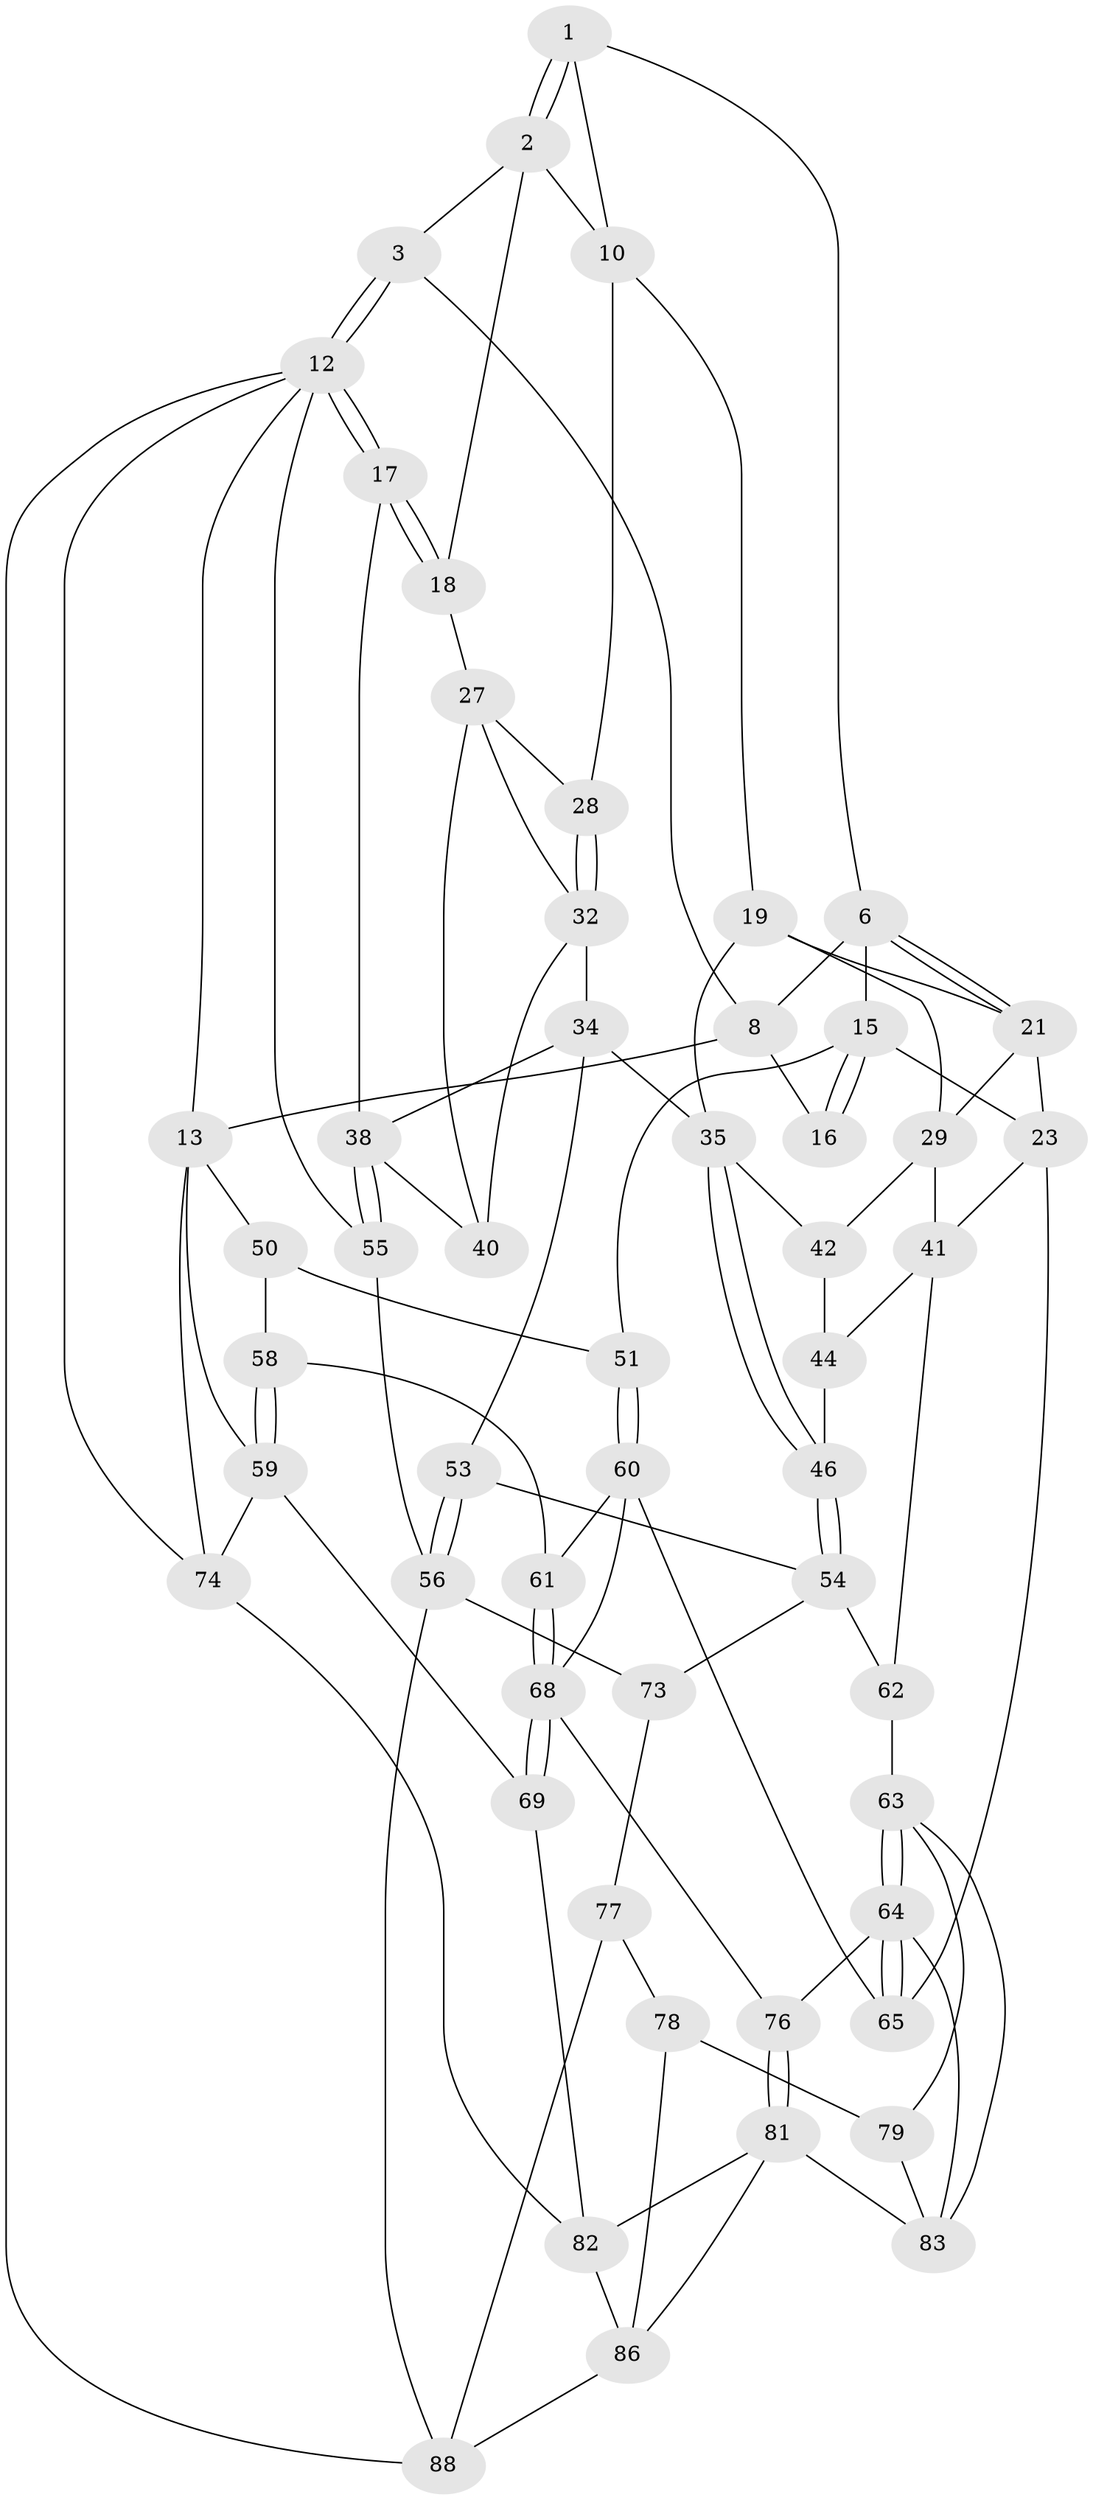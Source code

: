 // original degree distribution, {3: 0.03260869565217391, 5: 0.5108695652173914, 4: 0.22826086956521738, 6: 0.22826086956521738}
// Generated by graph-tools (version 1.1) at 2025/11/02/27/25 16:11:54]
// undirected, 54 vertices, 115 edges
graph export_dot {
graph [start="1"]
  node [color=gray90,style=filled];
  1 [pos="+0.6408308693648983+0.07279893724500724",super="+5"];
  2 [pos="+0.8450212294463157+0",super="+9"];
  3 [pos="+0.9456516981748956+0",super="+4"];
  6 [pos="+0.5268199179585571+0.11896296302915077",super="+7"];
  8 [pos="+0.36126995952966784+0",super="+14"];
  10 [pos="+0.7955130404440461+0.1556528888611552",super="+11"];
  12 [pos="+1+0",super="+57"];
  13 [pos="+0+0",super="+49"];
  15 [pos="+0.26916749389634004+0.2504176630701456",super="+25"];
  16 [pos="+0.15508415188322794+0.2328240732359732"];
  17 [pos="+1+0",super="+31"];
  18 [pos="+0.916725991553734+0.18679030253202425",super="+26"];
  19 [pos="+0.7368339623326116+0.20871884633638269",super="+20"];
  21 [pos="+0.5568319591733809+0.16561004642225072",super="+22"];
  23 [pos="+0.3450614708728287+0.3855310976755423",super="+24"];
  27 [pos="+0.9306514589176759+0.24783423494084417",super="+37"];
  28 [pos="+0.8647336074206906+0.27951635374668876"];
  29 [pos="+0.6274322493894868+0.2834429562013308",super="+30"];
  32 [pos="+0.8520800401969689+0.3048036562574158",super="+33"];
  34 [pos="+0.8296043145789583+0.3379763031974784",super="+48"];
  35 [pos="+0.7650203436803111+0.28587003322674753",super="+36"];
  38 [pos="+1+0.45486359580112473",super="+39"];
  40 [pos="+0.9425990691785676+0.289728708152795"];
  41 [pos="+0.4301268002506796+0.4151070506236272",super="+45"];
  42 [pos="+0.684974189404655+0.3680147378165882",super="+43"];
  44 [pos="+0.500903761377168+0.4387871412376915",super="+47"];
  46 [pos="+0.7217952368405433+0.4821770081734139"];
  50 [pos="+0.0652997462700946+0.25519019437024465",super="+52"];
  51 [pos="+0.20973316527975858+0.4170906703683124"];
  53 [pos="+0.7874533042119074+0.5064962619543568"];
  54 [pos="+0.7476250930077714+0.5048352175691432",super="+67"];
  55 [pos="+1+0.5287393634544719"];
  56 [pos="+0.8582855695015287+0.5655129149122281",super="+72"];
  58 [pos="+0.012604558027763625+0.4872834263387261"];
  59 [pos="+0+0.4840192886277164",super="+70"];
  60 [pos="+0.09119985871712807+0.5357201851856763",super="+66"];
  61 [pos="+0.03009650527259412+0.5055254736907517"];
  62 [pos="+0.5055945136053929+0.581156401575164"];
  63 [pos="+0.497965113917391+0.5991043849699107",super="+80"];
  64 [pos="+0.2815947691091009+0.6378202564523041",super="+75"];
  65 [pos="+0.26366412923679955+0.5678828317912654"];
  68 [pos="+0.03495678223351616+0.6365641986790034",super="+71"];
  69 [pos="+0+0.6993917021012166"];
  73 [pos="+0.671807875387717+0.7370184263293575"];
  74 [pos="+0+1"];
  76 [pos="+0.10692868245027104+0.7083439029740722"];
  77 [pos="+0.6426033123891829+0.7574949968074204",super="+90"];
  78 [pos="+0.6160627800772813+0.7652245754147903",super="+91"];
  79 [pos="+0.5249715222872352+0.7447659162623566"];
  81 [pos="+0.10129533623486303+0.7257929074409236",super="+85"];
  82 [pos="+0.07716575694420764+0.7415575447901748",super="+87"];
  83 [pos="+0.30661807061846247+0.7253948023350449",super="+84"];
  86 [pos="+0.30059165022086326+1",super="+92"];
  88 [pos="+1+1",super="+89"];
  1 -- 2;
  1 -- 2;
  1 -- 10;
  1 -- 6;
  2 -- 3;
  2 -- 18;
  2 -- 10;
  3 -- 12;
  3 -- 12;
  3 -- 8;
  6 -- 21;
  6 -- 21;
  6 -- 8;
  6 -- 15;
  8 -- 16;
  8 -- 13;
  10 -- 28;
  10 -- 19;
  12 -- 13;
  12 -- 17;
  12 -- 17;
  12 -- 88;
  12 -- 74;
  12 -- 55;
  13 -- 74;
  13 -- 50;
  13 -- 59;
  15 -- 16;
  15 -- 16;
  15 -- 51;
  15 -- 23;
  17 -- 18 [weight=2];
  17 -- 18;
  17 -- 38;
  18 -- 27;
  19 -- 35;
  19 -- 21;
  19 -- 29;
  21 -- 29;
  21 -- 23;
  23 -- 41;
  23 -- 65;
  27 -- 28;
  27 -- 32;
  27 -- 40;
  28 -- 32;
  28 -- 32;
  29 -- 41;
  29 -- 42;
  32 -- 40;
  32 -- 34;
  34 -- 35;
  34 -- 53;
  34 -- 38;
  35 -- 46;
  35 -- 46;
  35 -- 42;
  38 -- 55;
  38 -- 55;
  38 -- 40;
  41 -- 44;
  41 -- 62;
  42 -- 44 [weight=2];
  44 -- 46;
  46 -- 54;
  46 -- 54;
  50 -- 51;
  50 -- 58;
  51 -- 60;
  51 -- 60;
  53 -- 54;
  53 -- 56;
  53 -- 56;
  54 -- 73;
  54 -- 62;
  55 -- 56;
  56 -- 73;
  56 -- 88;
  58 -- 59;
  58 -- 59;
  58 -- 61;
  59 -- 74;
  59 -- 69;
  60 -- 61;
  60 -- 65;
  60 -- 68;
  61 -- 68;
  61 -- 68;
  62 -- 63;
  63 -- 64;
  63 -- 64;
  63 -- 83;
  63 -- 79;
  64 -- 65;
  64 -- 65;
  64 -- 83;
  64 -- 76;
  68 -- 69;
  68 -- 69;
  68 -- 76;
  69 -- 82;
  73 -- 77;
  74 -- 82;
  76 -- 81;
  76 -- 81;
  77 -- 78 [weight=2];
  77 -- 88;
  78 -- 79;
  78 -- 86;
  79 -- 83;
  81 -- 82;
  81 -- 83;
  81 -- 86;
  82 -- 86;
  86 -- 88;
}
